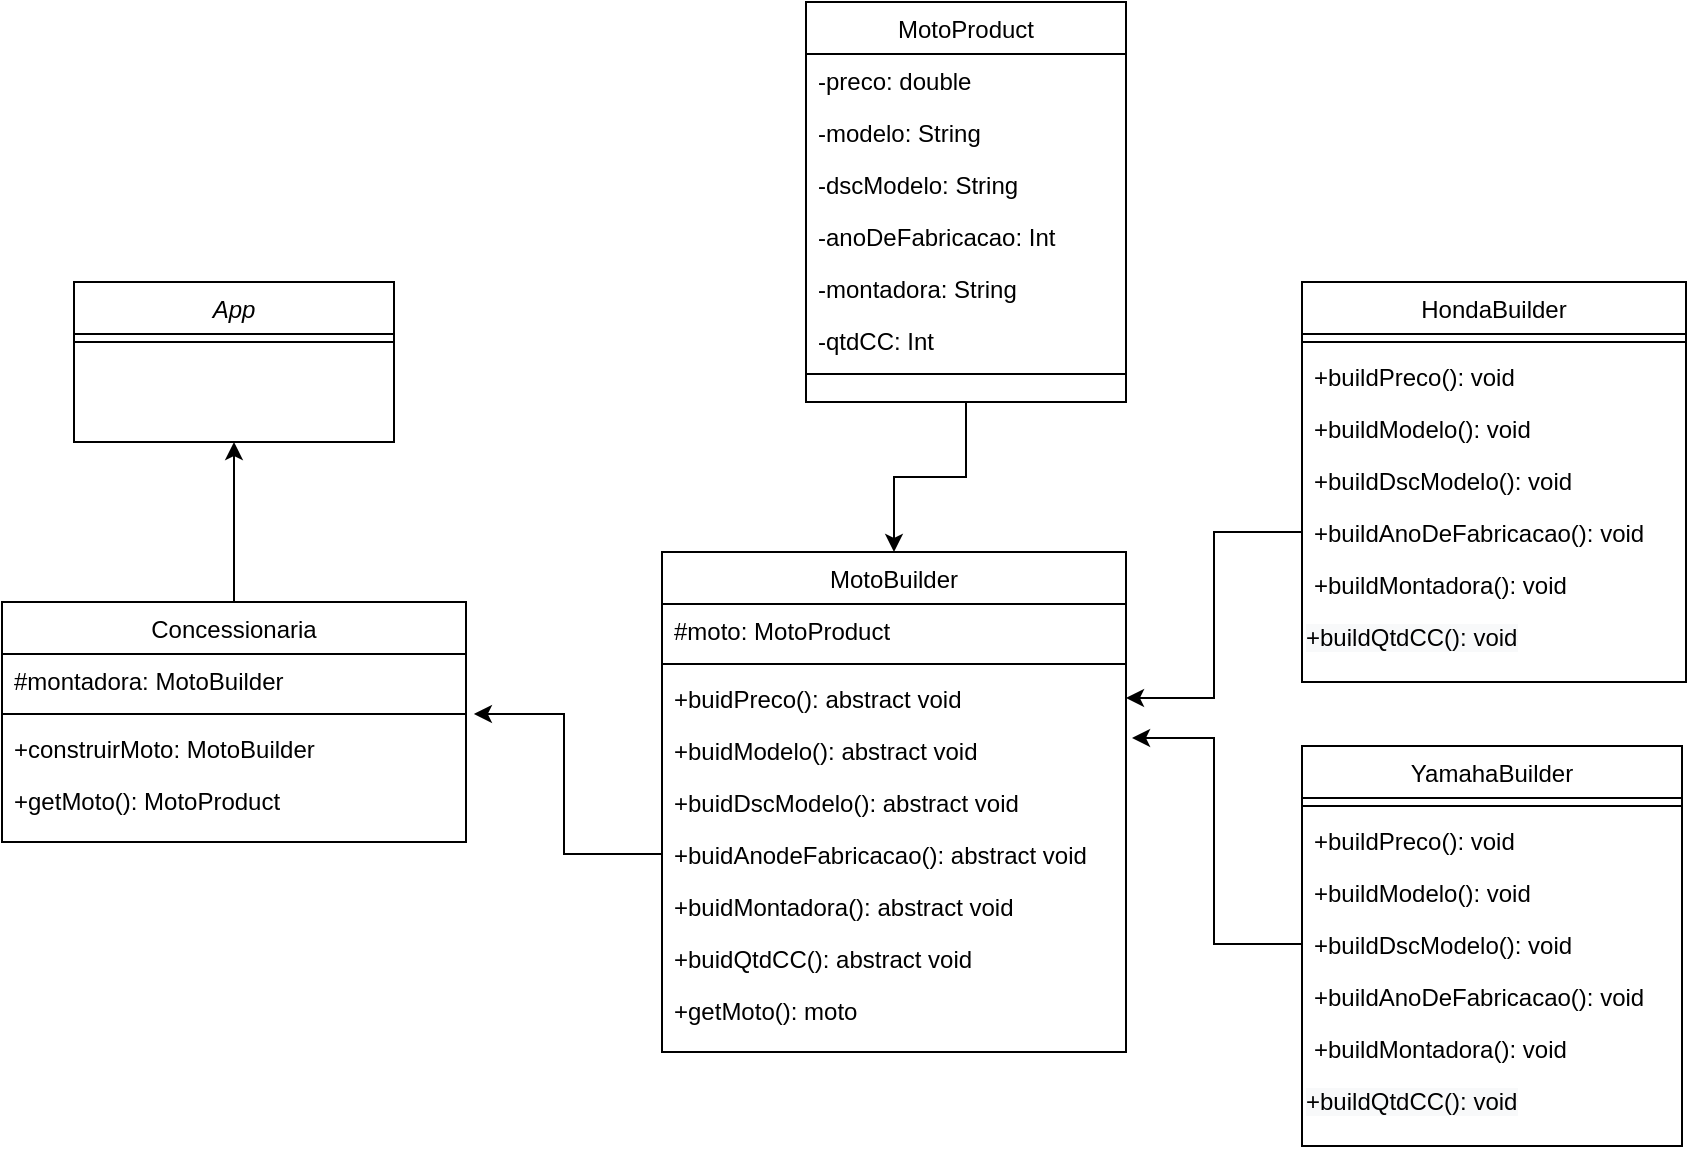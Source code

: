 <mxfile version="19.0.3" type="device"><diagram id="C5RBs43oDa-KdzZeNtuy" name="Page-1"><mxGraphModel dx="2118" dy="641" grid="1" gridSize="10" guides="1" tooltips="1" connect="1" arrows="1" fold="1" page="1" pageScale="1" pageWidth="827" pageHeight="1169" math="0" shadow="0"><root><mxCell id="WIyWlLk6GJQsqaUBKTNV-0"/><mxCell id="WIyWlLk6GJQsqaUBKTNV-1" parent="WIyWlLk6GJQsqaUBKTNV-0"/><mxCell id="zkfFHV4jXpPFQw0GAbJ--0" value="App" style="swimlane;fontStyle=2;align=center;verticalAlign=top;childLayout=stackLayout;horizontal=1;startSize=26;horizontalStack=0;resizeParent=1;resizeLast=0;collapsible=1;marginBottom=0;rounded=0;shadow=0;strokeWidth=1;" parent="WIyWlLk6GJQsqaUBKTNV-1" vertex="1"><mxGeometry x="-4" y="200" width="160" height="80" as="geometry"><mxRectangle x="230" y="140" width="160" height="26" as="alternateBounds"/></mxGeometry></mxCell><mxCell id="zkfFHV4jXpPFQw0GAbJ--4" value="" style="line;html=1;strokeWidth=1;align=left;verticalAlign=middle;spacingTop=-1;spacingLeft=3;spacingRight=3;rotatable=0;labelPosition=right;points=[];portConstraint=eastwest;" parent="zkfFHV4jXpPFQw0GAbJ--0" vertex="1"><mxGeometry y="26" width="160" height="8" as="geometry"/></mxCell><mxCell id="XfwpxsoL_25XSFr9GQOD-64" style="edgeStyle=orthogonalEdgeStyle;rounded=0;orthogonalLoop=1;jettySize=auto;html=1;exitX=0.5;exitY=1;exitDx=0;exitDy=0;entryX=0.5;entryY=0;entryDx=0;entryDy=0;" edge="1" parent="WIyWlLk6GJQsqaUBKTNV-1" source="zkfFHV4jXpPFQw0GAbJ--6" target="zkfFHV4jXpPFQw0GAbJ--13"><mxGeometry relative="1" as="geometry"/></mxCell><mxCell id="zkfFHV4jXpPFQw0GAbJ--6" value="MotoProduct" style="swimlane;fontStyle=0;align=center;verticalAlign=top;childLayout=stackLayout;horizontal=1;startSize=26;horizontalStack=0;resizeParent=1;resizeLast=0;collapsible=1;marginBottom=0;rounded=0;shadow=0;strokeWidth=1;" parent="WIyWlLk6GJQsqaUBKTNV-1" vertex="1"><mxGeometry x="362" y="60" width="160" height="200" as="geometry"><mxRectangle x="130" y="380" width="160" height="26" as="alternateBounds"/></mxGeometry></mxCell><mxCell id="zkfFHV4jXpPFQw0GAbJ--7" value="-preco: double" style="text;align=left;verticalAlign=top;spacingLeft=4;spacingRight=4;overflow=hidden;rotatable=0;points=[[0,0.5],[1,0.5]];portConstraint=eastwest;" parent="zkfFHV4jXpPFQw0GAbJ--6" vertex="1"><mxGeometry y="26" width="160" height="26" as="geometry"/></mxCell><mxCell id="zkfFHV4jXpPFQw0GAbJ--8" value="-modelo: String" style="text;align=left;verticalAlign=top;spacingLeft=4;spacingRight=4;overflow=hidden;rotatable=0;points=[[0,0.5],[1,0.5]];portConstraint=eastwest;rounded=0;shadow=0;html=0;" parent="zkfFHV4jXpPFQw0GAbJ--6" vertex="1"><mxGeometry y="52" width="160" height="26" as="geometry"/></mxCell><mxCell id="XfwpxsoL_25XSFr9GQOD-1" value="-dscModelo: String" style="text;align=left;verticalAlign=top;spacingLeft=4;spacingRight=4;overflow=hidden;rotatable=0;points=[[0,0.5],[1,0.5]];portConstraint=eastwest;rounded=0;shadow=0;html=0;" vertex="1" parent="zkfFHV4jXpPFQw0GAbJ--6"><mxGeometry y="78" width="160" height="26" as="geometry"/></mxCell><mxCell id="XfwpxsoL_25XSFr9GQOD-2" value="-anoDeFabricacao: Int" style="text;align=left;verticalAlign=top;spacingLeft=4;spacingRight=4;overflow=hidden;rotatable=0;points=[[0,0.5],[1,0.5]];portConstraint=eastwest;rounded=0;shadow=0;html=0;" vertex="1" parent="zkfFHV4jXpPFQw0GAbJ--6"><mxGeometry y="104" width="160" height="26" as="geometry"/></mxCell><mxCell id="XfwpxsoL_25XSFr9GQOD-3" value="-montadora: String" style="text;align=left;verticalAlign=top;spacingLeft=4;spacingRight=4;overflow=hidden;rotatable=0;points=[[0,0.5],[1,0.5]];portConstraint=eastwest;rounded=0;shadow=0;html=0;" vertex="1" parent="zkfFHV4jXpPFQw0GAbJ--6"><mxGeometry y="130" width="160" height="26" as="geometry"/></mxCell><mxCell id="XfwpxsoL_25XSFr9GQOD-4" value="-qtdCC: Int" style="text;align=left;verticalAlign=top;spacingLeft=4;spacingRight=4;overflow=hidden;rotatable=0;points=[[0,0.5],[1,0.5]];portConstraint=eastwest;rounded=0;shadow=0;html=0;" vertex="1" parent="zkfFHV4jXpPFQw0GAbJ--6"><mxGeometry y="156" width="160" height="26" as="geometry"/></mxCell><mxCell id="XfwpxsoL_25XSFr9GQOD-5" value="" style="line;html=1;strokeWidth=1;align=left;verticalAlign=middle;spacingTop=-1;spacingLeft=3;spacingRight=3;rotatable=0;labelPosition=right;points=[];portConstraint=eastwest;" vertex="1" parent="zkfFHV4jXpPFQw0GAbJ--6"><mxGeometry y="182" width="160" height="8" as="geometry"/></mxCell><mxCell id="zkfFHV4jXpPFQw0GAbJ--13" value="MotoBuilder" style="swimlane;fontStyle=0;align=center;verticalAlign=top;childLayout=stackLayout;horizontal=1;startSize=26;horizontalStack=0;resizeParent=1;resizeLast=0;collapsible=1;marginBottom=0;rounded=0;shadow=0;strokeWidth=1;" parent="WIyWlLk6GJQsqaUBKTNV-1" vertex="1"><mxGeometry x="290" y="335" width="232" height="250" as="geometry"><mxRectangle x="340" y="380" width="170" height="26" as="alternateBounds"/></mxGeometry></mxCell><mxCell id="zkfFHV4jXpPFQw0GAbJ--14" value="#moto: MotoProduct" style="text;align=left;verticalAlign=top;spacingLeft=4;spacingRight=4;overflow=hidden;rotatable=0;points=[[0,0.5],[1,0.5]];portConstraint=eastwest;" parent="zkfFHV4jXpPFQw0GAbJ--13" vertex="1"><mxGeometry y="26" width="232" height="26" as="geometry"/></mxCell><mxCell id="zkfFHV4jXpPFQw0GAbJ--15" value="" style="line;html=1;strokeWidth=1;align=left;verticalAlign=middle;spacingTop=-1;spacingLeft=3;spacingRight=3;rotatable=0;labelPosition=right;points=[];portConstraint=eastwest;" parent="zkfFHV4jXpPFQw0GAbJ--13" vertex="1"><mxGeometry y="52" width="232" height="8" as="geometry"/></mxCell><mxCell id="XfwpxsoL_25XSFr9GQOD-7" value="+buidPreco(): abstract void" style="text;align=left;verticalAlign=top;spacingLeft=4;spacingRight=4;overflow=hidden;rotatable=0;points=[[0,0.5],[1,0.5]];portConstraint=eastwest;rounded=0;shadow=0;html=0;" vertex="1" parent="zkfFHV4jXpPFQw0GAbJ--13"><mxGeometry y="60" width="232" height="26" as="geometry"/></mxCell><mxCell id="XfwpxsoL_25XSFr9GQOD-9" value="+buidModelo(): abstract void" style="text;align=left;verticalAlign=top;spacingLeft=4;spacingRight=4;overflow=hidden;rotatable=0;points=[[0,0.5],[1,0.5]];portConstraint=eastwest;rounded=0;shadow=0;html=0;" vertex="1" parent="zkfFHV4jXpPFQw0GAbJ--13"><mxGeometry y="86" width="232" height="26" as="geometry"/></mxCell><mxCell id="XfwpxsoL_25XSFr9GQOD-10" value="+buidDscModelo(): abstract void" style="text;align=left;verticalAlign=top;spacingLeft=4;spacingRight=4;overflow=hidden;rotatable=0;points=[[0,0.5],[1,0.5]];portConstraint=eastwest;rounded=0;shadow=0;html=0;" vertex="1" parent="zkfFHV4jXpPFQw0GAbJ--13"><mxGeometry y="112" width="232" height="26" as="geometry"/></mxCell><mxCell id="XfwpxsoL_25XSFr9GQOD-11" value="+buidAnodeFabricacao(): abstract void" style="text;align=left;verticalAlign=top;spacingLeft=4;spacingRight=4;overflow=hidden;rotatable=0;points=[[0,0.5],[1,0.5]];portConstraint=eastwest;rounded=0;shadow=0;html=0;" vertex="1" parent="zkfFHV4jXpPFQw0GAbJ--13"><mxGeometry y="138" width="232" height="26" as="geometry"/></mxCell><mxCell id="XfwpxsoL_25XSFr9GQOD-12" value="+buidMontadora(): abstract void" style="text;align=left;verticalAlign=top;spacingLeft=4;spacingRight=4;overflow=hidden;rotatable=0;points=[[0,0.5],[1,0.5]];portConstraint=eastwest;rounded=0;shadow=0;html=0;" vertex="1" parent="zkfFHV4jXpPFQw0GAbJ--13"><mxGeometry y="164" width="232" height="26" as="geometry"/></mxCell><mxCell id="XfwpxsoL_25XSFr9GQOD-21" value="+buidQtdCC(): abstract void" style="text;align=left;verticalAlign=top;spacingLeft=4;spacingRight=4;overflow=hidden;rotatable=0;points=[[0,0.5],[1,0.5]];portConstraint=eastwest;rounded=0;shadow=0;html=0;" vertex="1" parent="zkfFHV4jXpPFQw0GAbJ--13"><mxGeometry y="190" width="232" height="26" as="geometry"/></mxCell><mxCell id="XfwpxsoL_25XSFr9GQOD-22" value="+getMoto(): moto" style="text;align=left;verticalAlign=top;spacingLeft=4;spacingRight=4;overflow=hidden;rotatable=0;points=[[0,0.5],[1,0.5]];portConstraint=eastwest;rounded=0;shadow=0;html=0;" vertex="1" parent="zkfFHV4jXpPFQw0GAbJ--13"><mxGeometry y="216" width="232" height="26" as="geometry"/></mxCell><mxCell id="zkfFHV4jXpPFQw0GAbJ--17" value="HondaBuilder" style="swimlane;fontStyle=0;align=center;verticalAlign=top;childLayout=stackLayout;horizontal=1;startSize=26;horizontalStack=0;resizeParent=1;resizeLast=0;collapsible=1;marginBottom=0;rounded=0;shadow=0;strokeWidth=1;" parent="WIyWlLk6GJQsqaUBKTNV-1" vertex="1"><mxGeometry x="610" y="200" width="192" height="200" as="geometry"><mxRectangle x="550" y="140" width="160" height="26" as="alternateBounds"/></mxGeometry></mxCell><mxCell id="zkfFHV4jXpPFQw0GAbJ--23" value="" style="line;html=1;strokeWidth=1;align=left;verticalAlign=middle;spacingTop=-1;spacingLeft=3;spacingRight=3;rotatable=0;labelPosition=right;points=[];portConstraint=eastwest;" parent="zkfFHV4jXpPFQw0GAbJ--17" vertex="1"><mxGeometry y="26" width="192" height="8" as="geometry"/></mxCell><mxCell id="zkfFHV4jXpPFQw0GAbJ--24" value="+buildPreco(): void" style="text;align=left;verticalAlign=top;spacingLeft=4;spacingRight=4;overflow=hidden;rotatable=0;points=[[0,0.5],[1,0.5]];portConstraint=eastwest;" parent="zkfFHV4jXpPFQw0GAbJ--17" vertex="1"><mxGeometry y="34" width="192" height="26" as="geometry"/></mxCell><mxCell id="XfwpxsoL_25XSFr9GQOD-24" value="+buildModelo(): void" style="text;align=left;verticalAlign=top;spacingLeft=4;spacingRight=4;overflow=hidden;rotatable=0;points=[[0,0.5],[1,0.5]];portConstraint=eastwest;" vertex="1" parent="zkfFHV4jXpPFQw0GAbJ--17"><mxGeometry y="60" width="192" height="26" as="geometry"/></mxCell><mxCell id="XfwpxsoL_25XSFr9GQOD-25" value="+buildDscModelo(): void" style="text;align=left;verticalAlign=top;spacingLeft=4;spacingRight=4;overflow=hidden;rotatable=0;points=[[0,0.5],[1,0.5]];portConstraint=eastwest;" vertex="1" parent="zkfFHV4jXpPFQw0GAbJ--17"><mxGeometry y="86" width="192" height="26" as="geometry"/></mxCell><mxCell id="XfwpxsoL_25XSFr9GQOD-26" value="+buildAnoDeFabricacao(): void" style="text;align=left;verticalAlign=top;spacingLeft=4;spacingRight=4;overflow=hidden;rotatable=0;points=[[0,0.5],[1,0.5]];portConstraint=eastwest;" vertex="1" parent="zkfFHV4jXpPFQw0GAbJ--17"><mxGeometry y="112" width="192" height="26" as="geometry"/></mxCell><mxCell id="XfwpxsoL_25XSFr9GQOD-27" value="+buildMontadora(): void" style="text;align=left;verticalAlign=top;spacingLeft=4;spacingRight=4;overflow=hidden;rotatable=0;points=[[0,0.5],[1,0.5]];portConstraint=eastwest;" vertex="1" parent="zkfFHV4jXpPFQw0GAbJ--17"><mxGeometry y="138" width="192" height="26" as="geometry"/></mxCell><mxCell id="XfwpxsoL_25XSFr9GQOD-28" value="&lt;span style=&quot;color: rgb(0, 0, 0); font-family: Helvetica; font-size: 12px; font-style: normal; font-variant-ligatures: normal; font-variant-caps: normal; font-weight: 400; letter-spacing: normal; orphans: 2; text-align: left; text-indent: 0px; text-transform: none; widows: 2; word-spacing: 0px; -webkit-text-stroke-width: 0px; background-color: rgb(248, 249, 250); text-decoration-thickness: initial; text-decoration-style: initial; text-decoration-color: initial; float: none; display: inline !important;&quot;&gt;+buildQtdCC(): void&lt;/span&gt;" style="text;whiteSpace=wrap;html=1;" vertex="1" parent="zkfFHV4jXpPFQw0GAbJ--17"><mxGeometry y="164" width="192" height="30" as="geometry"/></mxCell><mxCell id="XfwpxsoL_25XSFr9GQOD-70" style="edgeStyle=orthogonalEdgeStyle;rounded=0;orthogonalLoop=1;jettySize=auto;html=1;entryX=0.5;entryY=1;entryDx=0;entryDy=0;" edge="1" parent="WIyWlLk6GJQsqaUBKTNV-1" source="XfwpxsoL_25XSFr9GQOD-54" target="zkfFHV4jXpPFQw0GAbJ--0"><mxGeometry relative="1" as="geometry"/></mxCell><mxCell id="XfwpxsoL_25XSFr9GQOD-54" value="Concessionaria" style="swimlane;fontStyle=0;align=center;verticalAlign=top;childLayout=stackLayout;horizontal=1;startSize=26;horizontalStack=0;resizeParent=1;resizeLast=0;collapsible=1;marginBottom=0;rounded=0;shadow=0;strokeWidth=1;" vertex="1" parent="WIyWlLk6GJQsqaUBKTNV-1"><mxGeometry x="-40" y="360" width="232" height="120" as="geometry"><mxRectangle x="340" y="380" width="170" height="26" as="alternateBounds"/></mxGeometry></mxCell><mxCell id="XfwpxsoL_25XSFr9GQOD-55" value="#montadora: MotoBuilder" style="text;align=left;verticalAlign=top;spacingLeft=4;spacingRight=4;overflow=hidden;rotatable=0;points=[[0,0.5],[1,0.5]];portConstraint=eastwest;" vertex="1" parent="XfwpxsoL_25XSFr9GQOD-54"><mxGeometry y="26" width="232" height="26" as="geometry"/></mxCell><mxCell id="XfwpxsoL_25XSFr9GQOD-56" value="" style="line;html=1;strokeWidth=1;align=left;verticalAlign=middle;spacingTop=-1;spacingLeft=3;spacingRight=3;rotatable=0;labelPosition=right;points=[];portConstraint=eastwest;" vertex="1" parent="XfwpxsoL_25XSFr9GQOD-54"><mxGeometry y="52" width="232" height="8" as="geometry"/></mxCell><mxCell id="XfwpxsoL_25XSFr9GQOD-57" value="+construirMoto: MotoBuilder" style="text;align=left;verticalAlign=top;spacingLeft=4;spacingRight=4;overflow=hidden;rotatable=0;points=[[0,0.5],[1,0.5]];portConstraint=eastwest;rounded=0;shadow=0;html=0;" vertex="1" parent="XfwpxsoL_25XSFr9GQOD-54"><mxGeometry y="60" width="232" height="26" as="geometry"/></mxCell><mxCell id="XfwpxsoL_25XSFr9GQOD-58" value="+getMoto(): MotoProduct" style="text;align=left;verticalAlign=top;spacingLeft=4;spacingRight=4;overflow=hidden;rotatable=0;points=[[0,0.5],[1,0.5]];portConstraint=eastwest;rounded=0;shadow=0;html=0;" vertex="1" parent="XfwpxsoL_25XSFr9GQOD-54"><mxGeometry y="86" width="232" height="26" as="geometry"/></mxCell><mxCell id="XfwpxsoL_25XSFr9GQOD-30" value="YamahaBuilder" style="swimlane;fontStyle=0;align=center;verticalAlign=top;childLayout=stackLayout;horizontal=1;startSize=26;horizontalStack=0;resizeParent=1;resizeLast=0;collapsible=1;marginBottom=0;rounded=0;shadow=0;strokeWidth=1;" vertex="1" parent="WIyWlLk6GJQsqaUBKTNV-1"><mxGeometry x="610" y="432" width="190" height="200" as="geometry"><mxRectangle x="550" y="140" width="160" height="26" as="alternateBounds"/></mxGeometry></mxCell><mxCell id="XfwpxsoL_25XSFr9GQOD-31" value="" style="line;html=1;strokeWidth=1;align=left;verticalAlign=middle;spacingTop=-1;spacingLeft=3;spacingRight=3;rotatable=0;labelPosition=right;points=[];portConstraint=eastwest;" vertex="1" parent="XfwpxsoL_25XSFr9GQOD-30"><mxGeometry y="26" width="190" height="8" as="geometry"/></mxCell><mxCell id="XfwpxsoL_25XSFr9GQOD-32" value="+buildPreco(): void" style="text;align=left;verticalAlign=top;spacingLeft=4;spacingRight=4;overflow=hidden;rotatable=0;points=[[0,0.5],[1,0.5]];portConstraint=eastwest;" vertex="1" parent="XfwpxsoL_25XSFr9GQOD-30"><mxGeometry y="34" width="190" height="26" as="geometry"/></mxCell><mxCell id="XfwpxsoL_25XSFr9GQOD-33" value="+buildModelo(): void" style="text;align=left;verticalAlign=top;spacingLeft=4;spacingRight=4;overflow=hidden;rotatable=0;points=[[0,0.5],[1,0.5]];portConstraint=eastwest;" vertex="1" parent="XfwpxsoL_25XSFr9GQOD-30"><mxGeometry y="60" width="190" height="26" as="geometry"/></mxCell><mxCell id="XfwpxsoL_25XSFr9GQOD-34" value="+buildDscModelo(): void" style="text;align=left;verticalAlign=top;spacingLeft=4;spacingRight=4;overflow=hidden;rotatable=0;points=[[0,0.5],[1,0.5]];portConstraint=eastwest;" vertex="1" parent="XfwpxsoL_25XSFr9GQOD-30"><mxGeometry y="86" width="190" height="26" as="geometry"/></mxCell><mxCell id="XfwpxsoL_25XSFr9GQOD-35" value="+buildAnoDeFabricacao(): void" style="text;align=left;verticalAlign=top;spacingLeft=4;spacingRight=4;overflow=hidden;rotatable=0;points=[[0,0.5],[1,0.5]];portConstraint=eastwest;" vertex="1" parent="XfwpxsoL_25XSFr9GQOD-30"><mxGeometry y="112" width="190" height="26" as="geometry"/></mxCell><mxCell id="XfwpxsoL_25XSFr9GQOD-36" value="+buildMontadora(): void" style="text;align=left;verticalAlign=top;spacingLeft=4;spacingRight=4;overflow=hidden;rotatable=0;points=[[0,0.5],[1,0.5]];portConstraint=eastwest;" vertex="1" parent="XfwpxsoL_25XSFr9GQOD-30"><mxGeometry y="138" width="190" height="26" as="geometry"/></mxCell><mxCell id="XfwpxsoL_25XSFr9GQOD-37" value="&lt;span style=&quot;color: rgb(0, 0, 0); font-family: Helvetica; font-size: 12px; font-style: normal; font-variant-ligatures: normal; font-variant-caps: normal; font-weight: 400; letter-spacing: normal; orphans: 2; text-align: left; text-indent: 0px; text-transform: none; widows: 2; word-spacing: 0px; -webkit-text-stroke-width: 0px; background-color: rgb(248, 249, 250); text-decoration-thickness: initial; text-decoration-style: initial; text-decoration-color: initial; float: none; display: inline !important;&quot;&gt;+buildQtdCC(): void&lt;/span&gt;" style="text;whiteSpace=wrap;html=1;" vertex="1" parent="XfwpxsoL_25XSFr9GQOD-30"><mxGeometry y="164" width="190" height="30" as="geometry"/></mxCell><mxCell id="XfwpxsoL_25XSFr9GQOD-66" style="edgeStyle=orthogonalEdgeStyle;rounded=0;orthogonalLoop=1;jettySize=auto;html=1;entryX=1.017;entryY=1.154;entryDx=0;entryDy=0;entryPerimeter=0;" edge="1" parent="WIyWlLk6GJQsqaUBKTNV-1" source="XfwpxsoL_25XSFr9GQOD-11" target="XfwpxsoL_25XSFr9GQOD-55"><mxGeometry relative="1" as="geometry"/></mxCell><mxCell id="XfwpxsoL_25XSFr9GQOD-67" style="edgeStyle=orthogonalEdgeStyle;rounded=0;orthogonalLoop=1;jettySize=auto;html=1;entryX=1;entryY=0.5;entryDx=0;entryDy=0;" edge="1" parent="WIyWlLk6GJQsqaUBKTNV-1" source="XfwpxsoL_25XSFr9GQOD-26" target="XfwpxsoL_25XSFr9GQOD-7"><mxGeometry relative="1" as="geometry"/></mxCell><mxCell id="XfwpxsoL_25XSFr9GQOD-69" style="edgeStyle=orthogonalEdgeStyle;rounded=0;orthogonalLoop=1;jettySize=auto;html=1;entryX=1.013;entryY=0.269;entryDx=0;entryDy=0;entryPerimeter=0;" edge="1" parent="WIyWlLk6GJQsqaUBKTNV-1" source="XfwpxsoL_25XSFr9GQOD-34" target="XfwpxsoL_25XSFr9GQOD-9"><mxGeometry relative="1" as="geometry"><mxPoint x="540" y="420" as="targetPoint"/></mxGeometry></mxCell></root></mxGraphModel></diagram></mxfile>